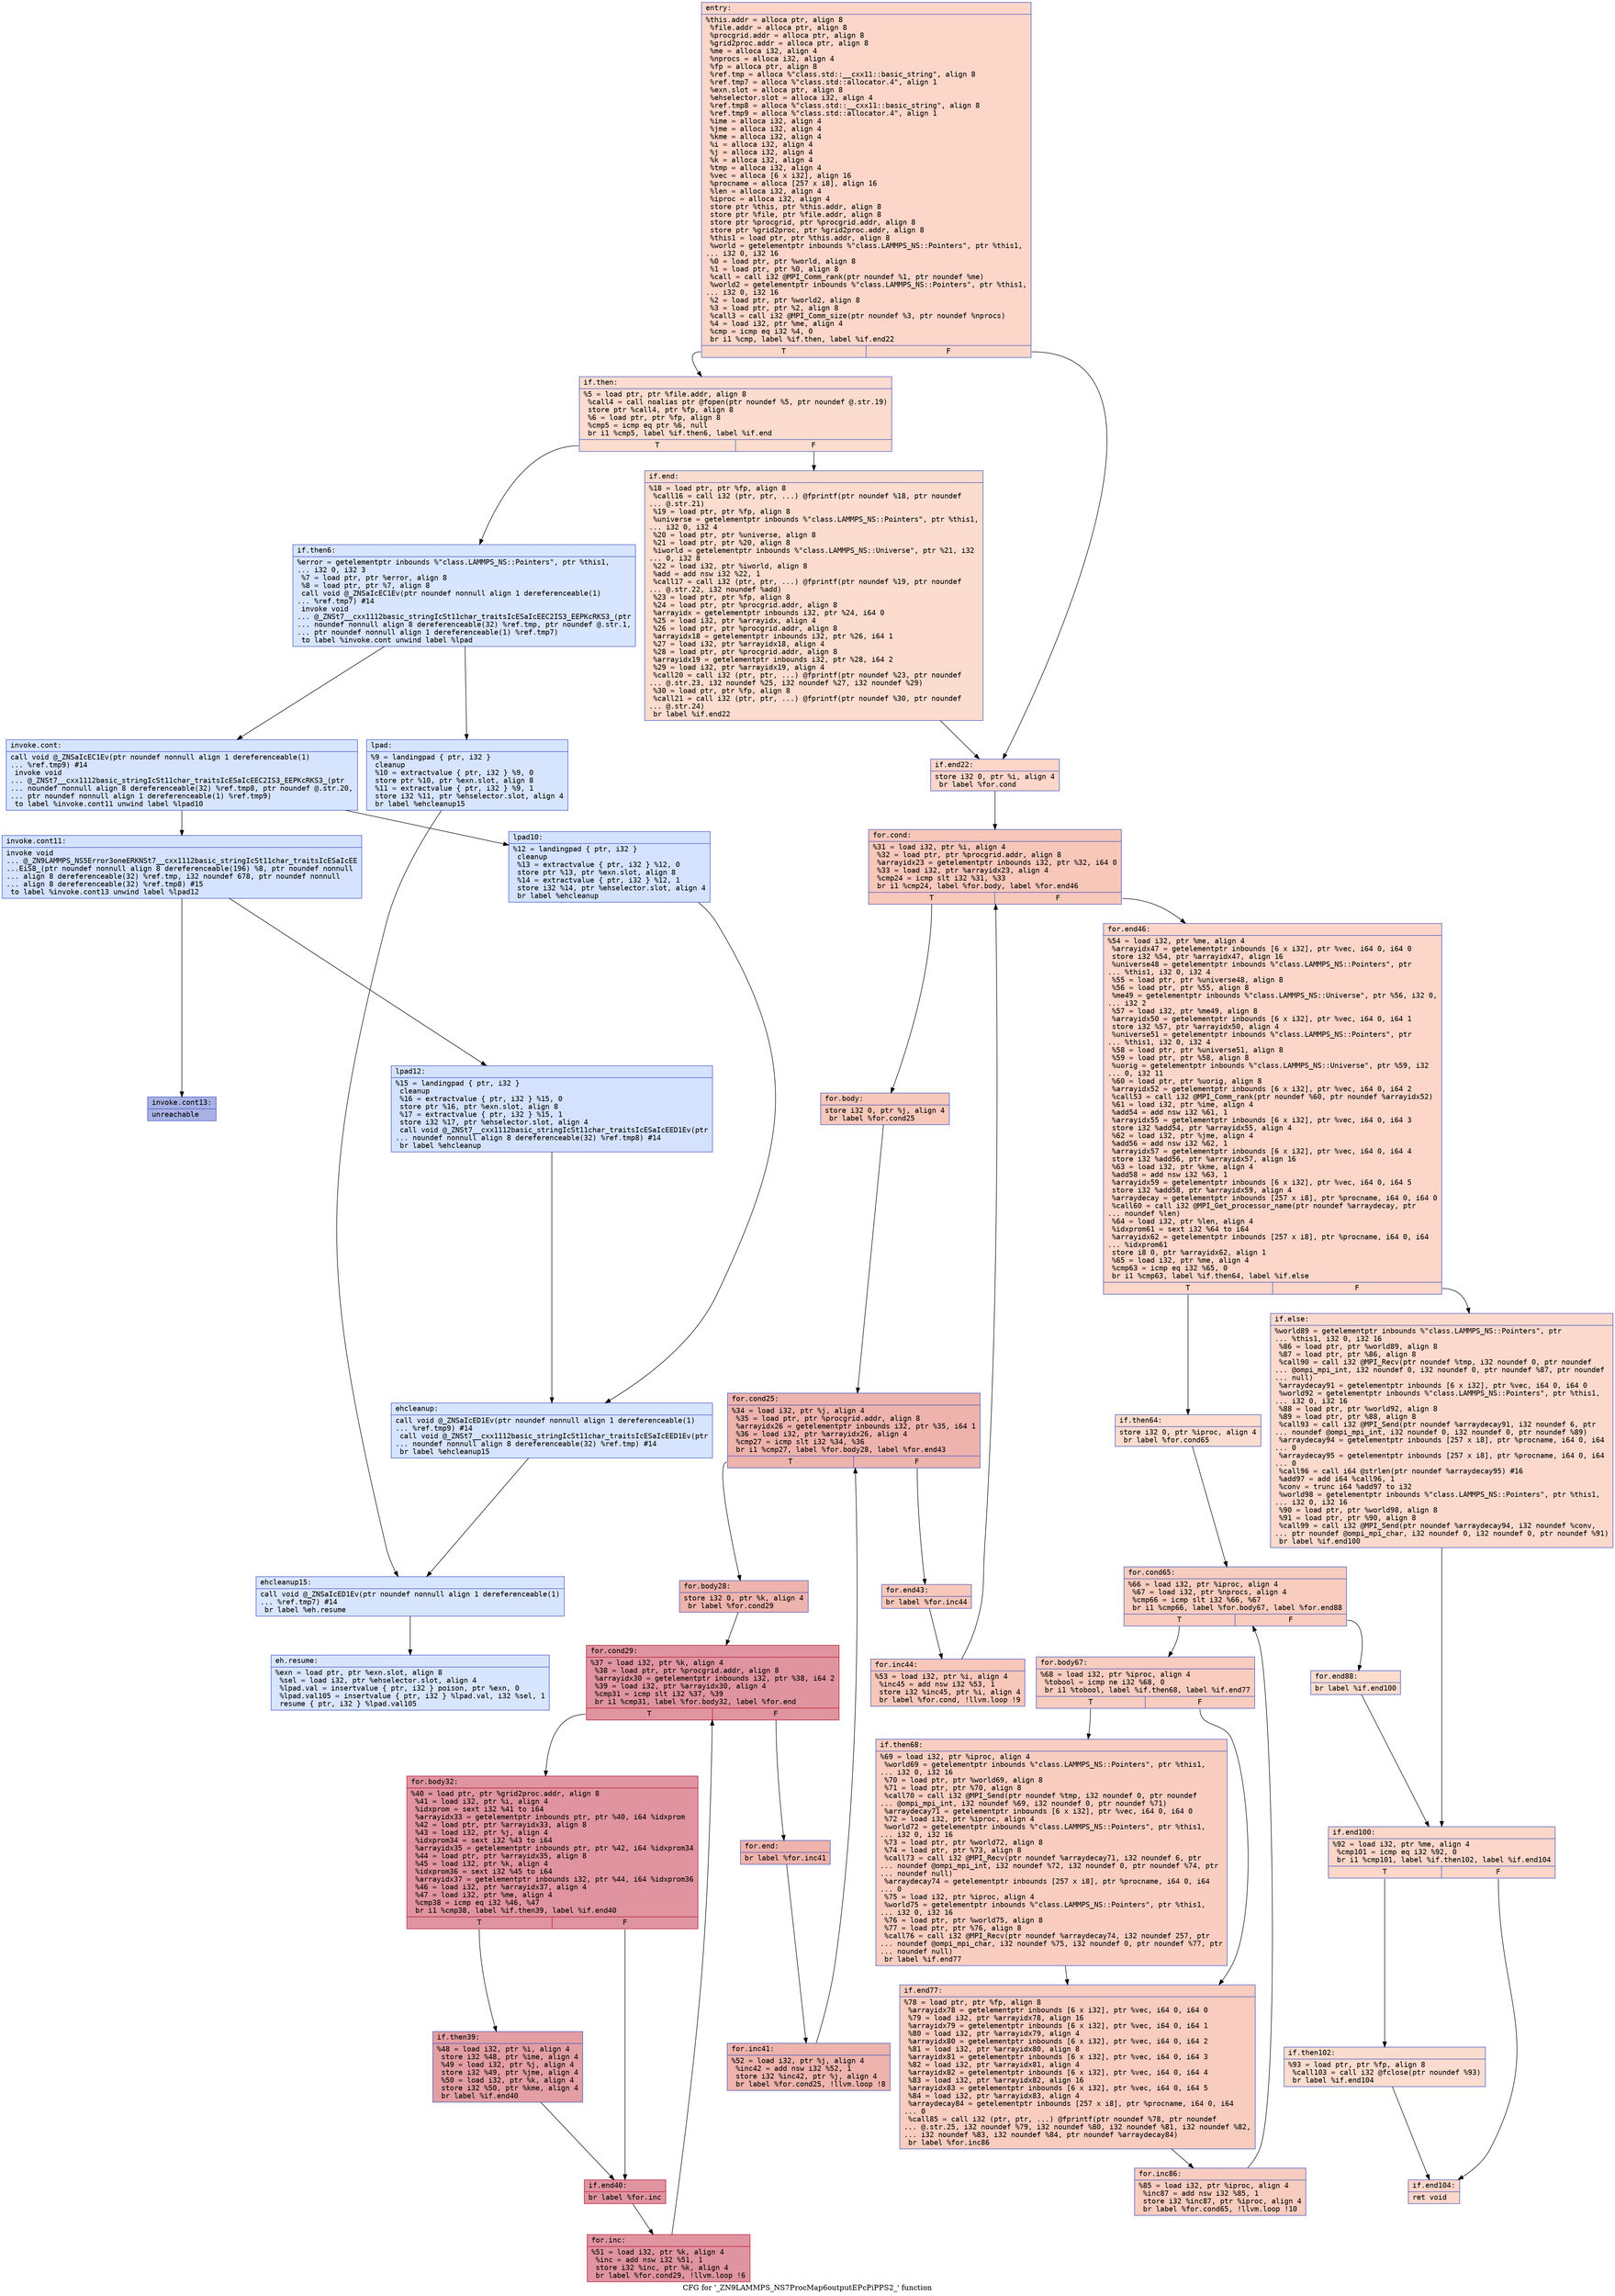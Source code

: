 digraph "CFG for '_ZN9LAMMPS_NS7ProcMap6outputEPcPiPPS2_' function" {
	label="CFG for '_ZN9LAMMPS_NS7ProcMap6outputEPcPiPPS2_' function";

	Node0x56099a59dd60 [shape=record,color="#3d50c3ff", style=filled, fillcolor="#f6a38570" fontname="Courier",label="{entry:\l|  %this.addr = alloca ptr, align 8\l  %file.addr = alloca ptr, align 8\l  %procgrid.addr = alloca ptr, align 8\l  %grid2proc.addr = alloca ptr, align 8\l  %me = alloca i32, align 4\l  %nprocs = alloca i32, align 4\l  %fp = alloca ptr, align 8\l  %ref.tmp = alloca %\"class.std::__cxx11::basic_string\", align 8\l  %ref.tmp7 = alloca %\"class.std::allocator.4\", align 1\l  %exn.slot = alloca ptr, align 8\l  %ehselector.slot = alloca i32, align 4\l  %ref.tmp8 = alloca %\"class.std::__cxx11::basic_string\", align 8\l  %ref.tmp9 = alloca %\"class.std::allocator.4\", align 1\l  %ime = alloca i32, align 4\l  %jme = alloca i32, align 4\l  %kme = alloca i32, align 4\l  %i = alloca i32, align 4\l  %j = alloca i32, align 4\l  %k = alloca i32, align 4\l  %tmp = alloca i32, align 4\l  %vec = alloca [6 x i32], align 16\l  %procname = alloca [257 x i8], align 16\l  %len = alloca i32, align 4\l  %iproc = alloca i32, align 4\l  store ptr %this, ptr %this.addr, align 8\l  store ptr %file, ptr %file.addr, align 8\l  store ptr %procgrid, ptr %procgrid.addr, align 8\l  store ptr %grid2proc, ptr %grid2proc.addr, align 8\l  %this1 = load ptr, ptr %this.addr, align 8\l  %world = getelementptr inbounds %\"class.LAMMPS_NS::Pointers\", ptr %this1,\l... i32 0, i32 16\l  %0 = load ptr, ptr %world, align 8\l  %1 = load ptr, ptr %0, align 8\l  %call = call i32 @MPI_Comm_rank(ptr noundef %1, ptr noundef %me)\l  %world2 = getelementptr inbounds %\"class.LAMMPS_NS::Pointers\", ptr %this1,\l... i32 0, i32 16\l  %2 = load ptr, ptr %world2, align 8\l  %3 = load ptr, ptr %2, align 8\l  %call3 = call i32 @MPI_Comm_size(ptr noundef %3, ptr noundef %nprocs)\l  %4 = load i32, ptr %me, align 4\l  %cmp = icmp eq i32 %4, 0\l  br i1 %cmp, label %if.then, label %if.end22\l|{<s0>T|<s1>F}}"];
	Node0x56099a59dd60:s0 -> Node0x56099a5a1410[tooltip="entry -> if.then\nProbability 37.50%" ];
	Node0x56099a59dd60:s1 -> Node0x56099a5a1480[tooltip="entry -> if.end22\nProbability 62.50%" ];
	Node0x56099a5a1410 [shape=record,color="#3d50c3ff", style=filled, fillcolor="#f7af9170" fontname="Courier",label="{if.then:\l|  %5 = load ptr, ptr %file.addr, align 8\l  %call4 = call noalias ptr @fopen(ptr noundef %5, ptr noundef @.str.19)\l  store ptr %call4, ptr %fp, align 8\l  %6 = load ptr, ptr %fp, align 8\l  %cmp5 = icmp eq ptr %6, null\l  br i1 %cmp5, label %if.then6, label %if.end\l|{<s0>T|<s1>F}}"];
	Node0x56099a5a1410:s0 -> Node0x56099a5a1930[tooltip="if.then -> if.then6\nProbability 0.00%" ];
	Node0x56099a5a1410:s1 -> Node0x56099a5a19b0[tooltip="if.then -> if.end\nProbability 100.00%" ];
	Node0x56099a5a1930 [shape=record,color="#3d50c3ff", style=filled, fillcolor="#a7c5fe70" fontname="Courier",label="{if.then6:\l|  %error = getelementptr inbounds %\"class.LAMMPS_NS::Pointers\", ptr %this1,\l... i32 0, i32 3\l  %7 = load ptr, ptr %error, align 8\l  %8 = load ptr, ptr %7, align 8\l  call void @_ZNSaIcEC1Ev(ptr noundef nonnull align 1 dereferenceable(1)\l... %ref.tmp7) #14\l  invoke void\l... @_ZNSt7__cxx1112basic_stringIcSt11char_traitsIcESaIcEEC2IS3_EEPKcRKS3_(ptr\l... noundef nonnull align 8 dereferenceable(32) %ref.tmp, ptr noundef @.str.1,\l... ptr noundef nonnull align 1 dereferenceable(1) %ref.tmp7)\l          to label %invoke.cont unwind label %lpad\l}"];
	Node0x56099a5a1930 -> Node0x56099a5a1e30[tooltip="if.then6 -> invoke.cont\nProbability 50.00%" ];
	Node0x56099a5a1930 -> Node0x56099a5a1eb0[tooltip="if.then6 -> lpad\nProbability 50.00%" ];
	Node0x56099a5a1e30 [shape=record,color="#3d50c3ff", style=filled, fillcolor="#a5c3fe70" fontname="Courier",label="{invoke.cont:\l|  call void @_ZNSaIcEC1Ev(ptr noundef nonnull align 1 dereferenceable(1)\l... %ref.tmp9) #14\l  invoke void\l... @_ZNSt7__cxx1112basic_stringIcSt11char_traitsIcESaIcEEC2IS3_EEPKcRKS3_(ptr\l... noundef nonnull align 8 dereferenceable(32) %ref.tmp8, ptr noundef @.str.20,\l... ptr noundef nonnull align 1 dereferenceable(1) %ref.tmp9)\l          to label %invoke.cont11 unwind label %lpad10\l}"];
	Node0x56099a5a1e30 -> Node0x56099a5a21d0[tooltip="invoke.cont -> invoke.cont11\nProbability 50.00%" ];
	Node0x56099a5a1e30 -> Node0x56099a5a2220[tooltip="invoke.cont -> lpad10\nProbability 50.00%" ];
	Node0x56099a5a21d0 [shape=record,color="#3d50c3ff", style=filled, fillcolor="#9ebeff70" fontname="Courier",label="{invoke.cont11:\l|  invoke void\l... @_ZN9LAMMPS_NS5Error3oneERKNSt7__cxx1112basic_stringIcSt11char_traitsIcESaIcEE\l...EiS8_(ptr noundef nonnull align 8 dereferenceable(196) %8, ptr noundef nonnull\l... align 8 dereferenceable(32) %ref.tmp, i32 noundef 678, ptr noundef nonnull\l... align 8 dereferenceable(32) %ref.tmp8) #15\l          to label %invoke.cont13 unwind label %lpad12\l}"];
	Node0x56099a5a21d0 -> Node0x56099a5a2180[tooltip="invoke.cont11 -> invoke.cont13\nProbability 0.00%" ];
	Node0x56099a5a21d0 -> Node0x56099a5a2480[tooltip="invoke.cont11 -> lpad12\nProbability 100.00%" ];
	Node0x56099a5a2180 [shape=record,color="#3d50c3ff", style=filled, fillcolor="#3d50c370" fontname="Courier",label="{invoke.cont13:\l|  unreachable\l}"];
	Node0x56099a5a1eb0 [shape=record,color="#3d50c3ff", style=filled, fillcolor="#a5c3fe70" fontname="Courier",label="{lpad:\l|  %9 = landingpad \{ ptr, i32 \}\l          cleanup\l  %10 = extractvalue \{ ptr, i32 \} %9, 0\l  store ptr %10, ptr %exn.slot, align 8\l  %11 = extractvalue \{ ptr, i32 \} %9, 1\l  store i32 %11, ptr %ehselector.slot, align 4\l  br label %ehcleanup15\l}"];
	Node0x56099a5a1eb0 -> Node0x56099a5a2a40[tooltip="lpad -> ehcleanup15\nProbability 100.00%" ];
	Node0x56099a5a2220 [shape=record,color="#3d50c3ff", style=filled, fillcolor="#9ebeff70" fontname="Courier",label="{lpad10:\l|  %12 = landingpad \{ ptr, i32 \}\l          cleanup\l  %13 = extractvalue \{ ptr, i32 \} %12, 0\l  store ptr %13, ptr %exn.slot, align 8\l  %14 = extractvalue \{ ptr, i32 \} %12, 1\l  store i32 %14, ptr %ehselector.slot, align 4\l  br label %ehcleanup\l}"];
	Node0x56099a5a2220 -> Node0x56099a5a30b0[tooltip="lpad10 -> ehcleanup\nProbability 100.00%" ];
	Node0x56099a5a2480 [shape=record,color="#3d50c3ff", style=filled, fillcolor="#9ebeff70" fontname="Courier",label="{lpad12:\l|  %15 = landingpad \{ ptr, i32 \}\l          cleanup\l  %16 = extractvalue \{ ptr, i32 \} %15, 0\l  store ptr %16, ptr %exn.slot, align 8\l  %17 = extractvalue \{ ptr, i32 \} %15, 1\l  store i32 %17, ptr %ehselector.slot, align 4\l  call void @_ZNSt7__cxx1112basic_stringIcSt11char_traitsIcESaIcEED1Ev(ptr\l... noundef nonnull align 8 dereferenceable(32) %ref.tmp8) #14\l  br label %ehcleanup\l}"];
	Node0x56099a5a2480 -> Node0x56099a5a30b0[tooltip="lpad12 -> ehcleanup\nProbability 100.00%" ];
	Node0x56099a5a30b0 [shape=record,color="#3d50c3ff", style=filled, fillcolor="#a5c3fe70" fontname="Courier",label="{ehcleanup:\l|  call void @_ZNSaIcED1Ev(ptr noundef nonnull align 1 dereferenceable(1)\l... %ref.tmp9) #14\l  call void @_ZNSt7__cxx1112basic_stringIcSt11char_traitsIcESaIcEED1Ev(ptr\l... noundef nonnull align 8 dereferenceable(32) %ref.tmp) #14\l  br label %ehcleanup15\l}"];
	Node0x56099a5a30b0 -> Node0x56099a5a2a40[tooltip="ehcleanup -> ehcleanup15\nProbability 100.00%" ];
	Node0x56099a5a2a40 [shape=record,color="#3d50c3ff", style=filled, fillcolor="#a7c5fe70" fontname="Courier",label="{ehcleanup15:\l|  call void @_ZNSaIcED1Ev(ptr noundef nonnull align 1 dereferenceable(1)\l... %ref.tmp7) #14\l  br label %eh.resume\l}"];
	Node0x56099a5a2a40 -> Node0x56099a5a3940[tooltip="ehcleanup15 -> eh.resume\nProbability 100.00%" ];
	Node0x56099a5a19b0 [shape=record,color="#3d50c3ff", style=filled, fillcolor="#f7af9170" fontname="Courier",label="{if.end:\l|  %18 = load ptr, ptr %fp, align 8\l  %call16 = call i32 (ptr, ptr, ...) @fprintf(ptr noundef %18, ptr noundef\l... @.str.21)\l  %19 = load ptr, ptr %fp, align 8\l  %universe = getelementptr inbounds %\"class.LAMMPS_NS::Pointers\", ptr %this1,\l... i32 0, i32 4\l  %20 = load ptr, ptr %universe, align 8\l  %21 = load ptr, ptr %20, align 8\l  %iworld = getelementptr inbounds %\"class.LAMMPS_NS::Universe\", ptr %21, i32\l... 0, i32 8\l  %22 = load i32, ptr %iworld, align 8\l  %add = add nsw i32 %22, 1\l  %call17 = call i32 (ptr, ptr, ...) @fprintf(ptr noundef %19, ptr noundef\l... @.str.22, i32 noundef %add)\l  %23 = load ptr, ptr %fp, align 8\l  %24 = load ptr, ptr %procgrid.addr, align 8\l  %arrayidx = getelementptr inbounds i32, ptr %24, i64 0\l  %25 = load i32, ptr %arrayidx, align 4\l  %26 = load ptr, ptr %procgrid.addr, align 8\l  %arrayidx18 = getelementptr inbounds i32, ptr %26, i64 1\l  %27 = load i32, ptr %arrayidx18, align 4\l  %28 = load ptr, ptr %procgrid.addr, align 8\l  %arrayidx19 = getelementptr inbounds i32, ptr %28, i64 2\l  %29 = load i32, ptr %arrayidx19, align 4\l  %call20 = call i32 (ptr, ptr, ...) @fprintf(ptr noundef %23, ptr noundef\l... @.str.23, i32 noundef %25, i32 noundef %27, i32 noundef %29)\l  %30 = load ptr, ptr %fp, align 8\l  %call21 = call i32 (ptr, ptr, ...) @fprintf(ptr noundef %30, ptr noundef\l... @.str.24)\l  br label %if.end22\l}"];
	Node0x56099a5a19b0 -> Node0x56099a5a1480[tooltip="if.end -> if.end22\nProbability 100.00%" ];
	Node0x56099a5a1480 [shape=record,color="#3d50c3ff", style=filled, fillcolor="#f6a38570" fontname="Courier",label="{if.end22:\l|  store i32 0, ptr %i, align 4\l  br label %for.cond\l}"];
	Node0x56099a5a1480 -> Node0x56099a5a4b40[tooltip="if.end22 -> for.cond\nProbability 100.00%" ];
	Node0x56099a5a4b40 [shape=record,color="#3d50c3ff", style=filled, fillcolor="#ec7f6370" fontname="Courier",label="{for.cond:\l|  %31 = load i32, ptr %i, align 4\l  %32 = load ptr, ptr %procgrid.addr, align 8\l  %arrayidx23 = getelementptr inbounds i32, ptr %32, i64 0\l  %33 = load i32, ptr %arrayidx23, align 4\l  %cmp24 = icmp slt i32 %31, %33\l  br i1 %cmp24, label %for.body, label %for.end46\l|{<s0>T|<s1>F}}"];
	Node0x56099a5a4b40:s0 -> Node0x56099a5a4f30[tooltip="for.cond -> for.body\nProbability 96.88%" ];
	Node0x56099a5a4b40:s1 -> Node0x56099a5a4fb0[tooltip="for.cond -> for.end46\nProbability 3.12%" ];
	Node0x56099a5a4f30 [shape=record,color="#3d50c3ff", style=filled, fillcolor="#ec7f6370" fontname="Courier",label="{for.body:\l|  store i32 0, ptr %j, align 4\l  br label %for.cond25\l}"];
	Node0x56099a5a4f30 -> Node0x56099a5a5180[tooltip="for.body -> for.cond25\nProbability 100.00%" ];
	Node0x56099a5a5180 [shape=record,color="#3d50c3ff", style=filled, fillcolor="#d6524470" fontname="Courier",label="{for.cond25:\l|  %34 = load i32, ptr %j, align 4\l  %35 = load ptr, ptr %procgrid.addr, align 8\l  %arrayidx26 = getelementptr inbounds i32, ptr %35, i64 1\l  %36 = load i32, ptr %arrayidx26, align 4\l  %cmp27 = icmp slt i32 %34, %36\l  br i1 %cmp27, label %for.body28, label %for.end43\l|{<s0>T|<s1>F}}"];
	Node0x56099a5a5180:s0 -> Node0x56099a5a5570[tooltip="for.cond25 -> for.body28\nProbability 96.88%" ];
	Node0x56099a5a5180:s1 -> Node0x56099a5a55f0[tooltip="for.cond25 -> for.end43\nProbability 3.12%" ];
	Node0x56099a5a5570 [shape=record,color="#3d50c3ff", style=filled, fillcolor="#d6524470" fontname="Courier",label="{for.body28:\l|  store i32 0, ptr %k, align 4\l  br label %for.cond29\l}"];
	Node0x56099a5a5570 -> Node0x56099a5a57c0[tooltip="for.body28 -> for.cond29\nProbability 100.00%" ];
	Node0x56099a5a57c0 [shape=record,color="#b70d28ff", style=filled, fillcolor="#b70d2870" fontname="Courier",label="{for.cond29:\l|  %37 = load i32, ptr %k, align 4\l  %38 = load ptr, ptr %procgrid.addr, align 8\l  %arrayidx30 = getelementptr inbounds i32, ptr %38, i64 2\l  %39 = load i32, ptr %arrayidx30, align 4\l  %cmp31 = icmp slt i32 %37, %39\l  br i1 %cmp31, label %for.body32, label %for.end\l|{<s0>T|<s1>F}}"];
	Node0x56099a5a57c0:s0 -> Node0x56099a5a5bb0[tooltip="for.cond29 -> for.body32\nProbability 96.88%" ];
	Node0x56099a5a57c0:s1 -> Node0x56099a5a5c30[tooltip="for.cond29 -> for.end\nProbability 3.12%" ];
	Node0x56099a5a5bb0 [shape=record,color="#b70d28ff", style=filled, fillcolor="#b70d2870" fontname="Courier",label="{for.body32:\l|  %40 = load ptr, ptr %grid2proc.addr, align 8\l  %41 = load i32, ptr %i, align 4\l  %idxprom = sext i32 %41 to i64\l  %arrayidx33 = getelementptr inbounds ptr, ptr %40, i64 %idxprom\l  %42 = load ptr, ptr %arrayidx33, align 8\l  %43 = load i32, ptr %j, align 4\l  %idxprom34 = sext i32 %43 to i64\l  %arrayidx35 = getelementptr inbounds ptr, ptr %42, i64 %idxprom34\l  %44 = load ptr, ptr %arrayidx35, align 8\l  %45 = load i32, ptr %k, align 4\l  %idxprom36 = sext i32 %45 to i64\l  %arrayidx37 = getelementptr inbounds i32, ptr %44, i64 %idxprom36\l  %46 = load i32, ptr %arrayidx37, align 4\l  %47 = load i32, ptr %me, align 4\l  %cmp38 = icmp eq i32 %46, %47\l  br i1 %cmp38, label %if.then39, label %if.end40\l|{<s0>T|<s1>F}}"];
	Node0x56099a5a5bb0:s0 -> Node0x56099a5a6eb0[tooltip="for.body32 -> if.then39\nProbability 50.00%" ];
	Node0x56099a5a5bb0:s1 -> Node0x56099a5a6f30[tooltip="for.body32 -> if.end40\nProbability 50.00%" ];
	Node0x56099a5a6eb0 [shape=record,color="#3d50c3ff", style=filled, fillcolor="#be242e70" fontname="Courier",label="{if.then39:\l|  %48 = load i32, ptr %i, align 4\l  store i32 %48, ptr %ime, align 4\l  %49 = load i32, ptr %j, align 4\l  store i32 %49, ptr %jme, align 4\l  %50 = load i32, ptr %k, align 4\l  store i32 %50, ptr %kme, align 4\l  br label %if.end40\l}"];
	Node0x56099a5a6eb0 -> Node0x56099a5a6f30[tooltip="if.then39 -> if.end40\nProbability 100.00%" ];
	Node0x56099a5a6f30 [shape=record,color="#b70d28ff", style=filled, fillcolor="#b70d2870" fontname="Courier",label="{if.end40:\l|  br label %for.inc\l}"];
	Node0x56099a5a6f30 -> Node0x56099a5a7490[tooltip="if.end40 -> for.inc\nProbability 100.00%" ];
	Node0x56099a5a7490 [shape=record,color="#b70d28ff", style=filled, fillcolor="#b70d2870" fontname="Courier",label="{for.inc:\l|  %51 = load i32, ptr %k, align 4\l  %inc = add nsw i32 %51, 1\l  store i32 %inc, ptr %k, align 4\l  br label %for.cond29, !llvm.loop !6\l}"];
	Node0x56099a5a7490 -> Node0x56099a5a57c0[tooltip="for.inc -> for.cond29\nProbability 100.00%" ];
	Node0x56099a5a5c30 [shape=record,color="#3d50c3ff", style=filled, fillcolor="#d6524470" fontname="Courier",label="{for.end:\l|  br label %for.inc41\l}"];
	Node0x56099a5a5c30 -> Node0x56099a5a7880[tooltip="for.end -> for.inc41\nProbability 100.00%" ];
	Node0x56099a5a7880 [shape=record,color="#3d50c3ff", style=filled, fillcolor="#d6524470" fontname="Courier",label="{for.inc41:\l|  %52 = load i32, ptr %j, align 4\l  %inc42 = add nsw i32 %52, 1\l  store i32 %inc42, ptr %j, align 4\l  br label %for.cond25, !llvm.loop !8\l}"];
	Node0x56099a5a7880 -> Node0x56099a5a5180[tooltip="for.inc41 -> for.cond25\nProbability 100.00%" ];
	Node0x56099a5a55f0 [shape=record,color="#3d50c3ff", style=filled, fillcolor="#ec7f6370" fontname="Courier",label="{for.end43:\l|  br label %for.inc44\l}"];
	Node0x56099a5a55f0 -> Node0x56099a5a7d00[tooltip="for.end43 -> for.inc44\nProbability 100.00%" ];
	Node0x56099a5a7d00 [shape=record,color="#3d50c3ff", style=filled, fillcolor="#ec7f6370" fontname="Courier",label="{for.inc44:\l|  %53 = load i32, ptr %i, align 4\l  %inc45 = add nsw i32 %53, 1\l  store i32 %inc45, ptr %i, align 4\l  br label %for.cond, !llvm.loop !9\l}"];
	Node0x56099a5a7d00 -> Node0x56099a5a4b40[tooltip="for.inc44 -> for.cond\nProbability 100.00%" ];
	Node0x56099a5a4fb0 [shape=record,color="#3d50c3ff", style=filled, fillcolor="#f6a38570" fontname="Courier",label="{for.end46:\l|  %54 = load i32, ptr %me, align 4\l  %arrayidx47 = getelementptr inbounds [6 x i32], ptr %vec, i64 0, i64 0\l  store i32 %54, ptr %arrayidx47, align 16\l  %universe48 = getelementptr inbounds %\"class.LAMMPS_NS::Pointers\", ptr\l... %this1, i32 0, i32 4\l  %55 = load ptr, ptr %universe48, align 8\l  %56 = load ptr, ptr %55, align 8\l  %me49 = getelementptr inbounds %\"class.LAMMPS_NS::Universe\", ptr %56, i32 0,\l... i32 2\l  %57 = load i32, ptr %me49, align 8\l  %arrayidx50 = getelementptr inbounds [6 x i32], ptr %vec, i64 0, i64 1\l  store i32 %57, ptr %arrayidx50, align 4\l  %universe51 = getelementptr inbounds %\"class.LAMMPS_NS::Pointers\", ptr\l... %this1, i32 0, i32 4\l  %58 = load ptr, ptr %universe51, align 8\l  %59 = load ptr, ptr %58, align 8\l  %uorig = getelementptr inbounds %\"class.LAMMPS_NS::Universe\", ptr %59, i32\l... 0, i32 11\l  %60 = load ptr, ptr %uorig, align 8\l  %arrayidx52 = getelementptr inbounds [6 x i32], ptr %vec, i64 0, i64 2\l  %call53 = call i32 @MPI_Comm_rank(ptr noundef %60, ptr noundef %arrayidx52)\l  %61 = load i32, ptr %ime, align 4\l  %add54 = add nsw i32 %61, 1\l  %arrayidx55 = getelementptr inbounds [6 x i32], ptr %vec, i64 0, i64 3\l  store i32 %add54, ptr %arrayidx55, align 4\l  %62 = load i32, ptr %jme, align 4\l  %add56 = add nsw i32 %62, 1\l  %arrayidx57 = getelementptr inbounds [6 x i32], ptr %vec, i64 0, i64 4\l  store i32 %add56, ptr %arrayidx57, align 16\l  %63 = load i32, ptr %kme, align 4\l  %add58 = add nsw i32 %63, 1\l  %arrayidx59 = getelementptr inbounds [6 x i32], ptr %vec, i64 0, i64 5\l  store i32 %add58, ptr %arrayidx59, align 4\l  %arraydecay = getelementptr inbounds [257 x i8], ptr %procname, i64 0, i64 0\l  %call60 = call i32 @MPI_Get_processor_name(ptr noundef %arraydecay, ptr\l... noundef %len)\l  %64 = load i32, ptr %len, align 4\l  %idxprom61 = sext i32 %64 to i64\l  %arrayidx62 = getelementptr inbounds [257 x i8], ptr %procname, i64 0, i64\l... %idxprom61\l  store i8 0, ptr %arrayidx62, align 1\l  %65 = load i32, ptr %me, align 4\l  %cmp63 = icmp eq i32 %65, 0\l  br i1 %cmp63, label %if.then64, label %if.else\l|{<s0>T|<s1>F}}"];
	Node0x56099a5a4fb0:s0 -> Node0x56099a5aa220[tooltip="for.end46 -> if.then64\nProbability 37.50%" ];
	Node0x56099a5a4fb0:s1 -> Node0x56099a5aa2a0[tooltip="for.end46 -> if.else\nProbability 62.50%" ];
	Node0x56099a5aa220 [shape=record,color="#3d50c3ff", style=filled, fillcolor="#f7af9170" fontname="Courier",label="{if.then64:\l|  store i32 0, ptr %iproc, align 4\l  br label %for.cond65\l}"];
	Node0x56099a5aa220 -> Node0x56099a5aa460[tooltip="if.then64 -> for.cond65\nProbability 100.00%" ];
	Node0x56099a5aa460 [shape=record,color="#3d50c3ff", style=filled, fillcolor="#f08b6e70" fontname="Courier",label="{for.cond65:\l|  %66 = load i32, ptr %iproc, align 4\l  %67 = load i32, ptr %nprocs, align 4\l  %cmp66 = icmp slt i32 %66, %67\l  br i1 %cmp66, label %for.body67, label %for.end88\l|{<s0>T|<s1>F}}"];
	Node0x56099a5aa460:s0 -> Node0x56099a5aa700[tooltip="for.cond65 -> for.body67\nProbability 96.88%" ];
	Node0x56099a5aa460:s1 -> Node0x56099a5aa780[tooltip="for.cond65 -> for.end88\nProbability 3.12%" ];
	Node0x56099a5aa700 [shape=record,color="#3d50c3ff", style=filled, fillcolor="#f08b6e70" fontname="Courier",label="{for.body67:\l|  %68 = load i32, ptr %iproc, align 4\l  %tobool = icmp ne i32 %68, 0\l  br i1 %tobool, label %if.then68, label %if.end77\l|{<s0>T|<s1>F}}"];
	Node0x56099a5aa700:s0 -> Node0x56099a5aa9e0[tooltip="for.body67 -> if.then68\nProbability 62.50%" ];
	Node0x56099a5aa700:s1 -> Node0x56099a5aaa60[tooltip="for.body67 -> if.end77\nProbability 37.50%" ];
	Node0x56099a5aa9e0 [shape=record,color="#3d50c3ff", style=filled, fillcolor="#f2907270" fontname="Courier",label="{if.then68:\l|  %69 = load i32, ptr %iproc, align 4\l  %world69 = getelementptr inbounds %\"class.LAMMPS_NS::Pointers\", ptr %this1,\l... i32 0, i32 16\l  %70 = load ptr, ptr %world69, align 8\l  %71 = load ptr, ptr %70, align 8\l  %call70 = call i32 @MPI_Send(ptr noundef %tmp, i32 noundef 0, ptr noundef\l... @ompi_mpi_int, i32 noundef %69, i32 noundef 0, ptr noundef %71)\l  %arraydecay71 = getelementptr inbounds [6 x i32], ptr %vec, i64 0, i64 0\l  %72 = load i32, ptr %iproc, align 4\l  %world72 = getelementptr inbounds %\"class.LAMMPS_NS::Pointers\", ptr %this1,\l... i32 0, i32 16\l  %73 = load ptr, ptr %world72, align 8\l  %74 = load ptr, ptr %73, align 8\l  %call73 = call i32 @MPI_Recv(ptr noundef %arraydecay71, i32 noundef 6, ptr\l... noundef @ompi_mpi_int, i32 noundef %72, i32 noundef 0, ptr noundef %74, ptr\l... noundef null)\l  %arraydecay74 = getelementptr inbounds [257 x i8], ptr %procname, i64 0, i64\l... 0\l  %75 = load i32, ptr %iproc, align 4\l  %world75 = getelementptr inbounds %\"class.LAMMPS_NS::Pointers\", ptr %this1,\l... i32 0, i32 16\l  %76 = load ptr, ptr %world75, align 8\l  %77 = load ptr, ptr %76, align 8\l  %call76 = call i32 @MPI_Recv(ptr noundef %arraydecay74, i32 noundef 257, ptr\l... noundef @ompi_mpi_char, i32 noundef %75, i32 noundef 0, ptr noundef %77, ptr\l... noundef null)\l  br label %if.end77\l}"];
	Node0x56099a5aa9e0 -> Node0x56099a5aaa60[tooltip="if.then68 -> if.end77\nProbability 100.00%" ];
	Node0x56099a5aaa60 [shape=record,color="#3d50c3ff", style=filled, fillcolor="#f08b6e70" fontname="Courier",label="{if.end77:\l|  %78 = load ptr, ptr %fp, align 8\l  %arrayidx78 = getelementptr inbounds [6 x i32], ptr %vec, i64 0, i64 0\l  %79 = load i32, ptr %arrayidx78, align 16\l  %arrayidx79 = getelementptr inbounds [6 x i32], ptr %vec, i64 0, i64 1\l  %80 = load i32, ptr %arrayidx79, align 4\l  %arrayidx80 = getelementptr inbounds [6 x i32], ptr %vec, i64 0, i64 2\l  %81 = load i32, ptr %arrayidx80, align 8\l  %arrayidx81 = getelementptr inbounds [6 x i32], ptr %vec, i64 0, i64 3\l  %82 = load i32, ptr %arrayidx81, align 4\l  %arrayidx82 = getelementptr inbounds [6 x i32], ptr %vec, i64 0, i64 4\l  %83 = load i32, ptr %arrayidx82, align 16\l  %arrayidx83 = getelementptr inbounds [6 x i32], ptr %vec, i64 0, i64 5\l  %84 = load i32, ptr %arrayidx83, align 4\l  %arraydecay84 = getelementptr inbounds [257 x i8], ptr %procname, i64 0, i64\l... 0\l  %call85 = call i32 (ptr, ptr, ...) @fprintf(ptr noundef %78, ptr noundef\l... @.str.25, i32 noundef %79, i32 noundef %80, i32 noundef %81, i32 noundef %82,\l... i32 noundef %83, i32 noundef %84, ptr noundef %arraydecay84)\l  br label %for.inc86\l}"];
	Node0x56099a5aaa60 -> Node0x56099a5ac7b0[tooltip="if.end77 -> for.inc86\nProbability 100.00%" ];
	Node0x56099a5ac7b0 [shape=record,color="#3d50c3ff", style=filled, fillcolor="#f08b6e70" fontname="Courier",label="{for.inc86:\l|  %85 = load i32, ptr %iproc, align 4\l  %inc87 = add nsw i32 %85, 1\l  store i32 %inc87, ptr %iproc, align 4\l  br label %for.cond65, !llvm.loop !10\l}"];
	Node0x56099a5ac7b0 -> Node0x56099a5aa460[tooltip="for.inc86 -> for.cond65\nProbability 100.00%" ];
	Node0x56099a5aa780 [shape=record,color="#3d50c3ff", style=filled, fillcolor="#f7af9170" fontname="Courier",label="{for.end88:\l|  br label %if.end100\l}"];
	Node0x56099a5aa780 -> Node0x56099a5acb10[tooltip="for.end88 -> if.end100\nProbability 100.00%" ];
	Node0x56099a5aa2a0 [shape=record,color="#3d50c3ff", style=filled, fillcolor="#f7ac8e70" fontname="Courier",label="{if.else:\l|  %world89 = getelementptr inbounds %\"class.LAMMPS_NS::Pointers\", ptr\l... %this1, i32 0, i32 16\l  %86 = load ptr, ptr %world89, align 8\l  %87 = load ptr, ptr %86, align 8\l  %call90 = call i32 @MPI_Recv(ptr noundef %tmp, i32 noundef 0, ptr noundef\l... @ompi_mpi_int, i32 noundef 0, i32 noundef 0, ptr noundef %87, ptr noundef\l... null)\l  %arraydecay91 = getelementptr inbounds [6 x i32], ptr %vec, i64 0, i64 0\l  %world92 = getelementptr inbounds %\"class.LAMMPS_NS::Pointers\", ptr %this1,\l... i32 0, i32 16\l  %88 = load ptr, ptr %world92, align 8\l  %89 = load ptr, ptr %88, align 8\l  %call93 = call i32 @MPI_Send(ptr noundef %arraydecay91, i32 noundef 6, ptr\l... noundef @ompi_mpi_int, i32 noundef 0, i32 noundef 0, ptr noundef %89)\l  %arraydecay94 = getelementptr inbounds [257 x i8], ptr %procname, i64 0, i64\l... 0\l  %arraydecay95 = getelementptr inbounds [257 x i8], ptr %procname, i64 0, i64\l... 0\l  %call96 = call i64 @strlen(ptr noundef %arraydecay95) #16\l  %add97 = add i64 %call96, 1\l  %conv = trunc i64 %add97 to i32\l  %world98 = getelementptr inbounds %\"class.LAMMPS_NS::Pointers\", ptr %this1,\l... i32 0, i32 16\l  %90 = load ptr, ptr %world98, align 8\l  %91 = load ptr, ptr %90, align 8\l  %call99 = call i32 @MPI_Send(ptr noundef %arraydecay94, i32 noundef %conv,\l... ptr noundef @ompi_mpi_char, i32 noundef 0, i32 noundef 0, ptr noundef %91)\l  br label %if.end100\l}"];
	Node0x56099a5aa2a0 -> Node0x56099a5acb10[tooltip="if.else -> if.end100\nProbability 100.00%" ];
	Node0x56099a5acb10 [shape=record,color="#3d50c3ff", style=filled, fillcolor="#f6a38570" fontname="Courier",label="{if.end100:\l|  %92 = load i32, ptr %me, align 4\l  %cmp101 = icmp eq i32 %92, 0\l  br i1 %cmp101, label %if.then102, label %if.end104\l|{<s0>T|<s1>F}}"];
	Node0x56099a5acb10:s0 -> Node0x56099a51b690[tooltip="if.end100 -> if.then102\nProbability 37.50%" ];
	Node0x56099a5acb10:s1 -> Node0x56099a51b6e0[tooltip="if.end100 -> if.end104\nProbability 62.50%" ];
	Node0x56099a51b690 [shape=record,color="#3d50c3ff", style=filled, fillcolor="#f7af9170" fontname="Courier",label="{if.then102:\l|  %93 = load ptr, ptr %fp, align 8\l  %call103 = call i32 @fclose(ptr noundef %93)\l  br label %if.end104\l}"];
	Node0x56099a51b690 -> Node0x56099a51b6e0[tooltip="if.then102 -> if.end104\nProbability 100.00%" ];
	Node0x56099a51b6e0 [shape=record,color="#3d50c3ff", style=filled, fillcolor="#f6a38570" fontname="Courier",label="{if.end104:\l|  ret void\l}"];
	Node0x56099a5a3940 [shape=record,color="#3d50c3ff", style=filled, fillcolor="#a7c5fe70" fontname="Courier",label="{eh.resume:\l|  %exn = load ptr, ptr %exn.slot, align 8\l  %sel = load i32, ptr %ehselector.slot, align 4\l  %lpad.val = insertvalue \{ ptr, i32 \} poison, ptr %exn, 0\l  %lpad.val105 = insertvalue \{ ptr, i32 \} %lpad.val, i32 %sel, 1\l  resume \{ ptr, i32 \} %lpad.val105\l}"];
}
